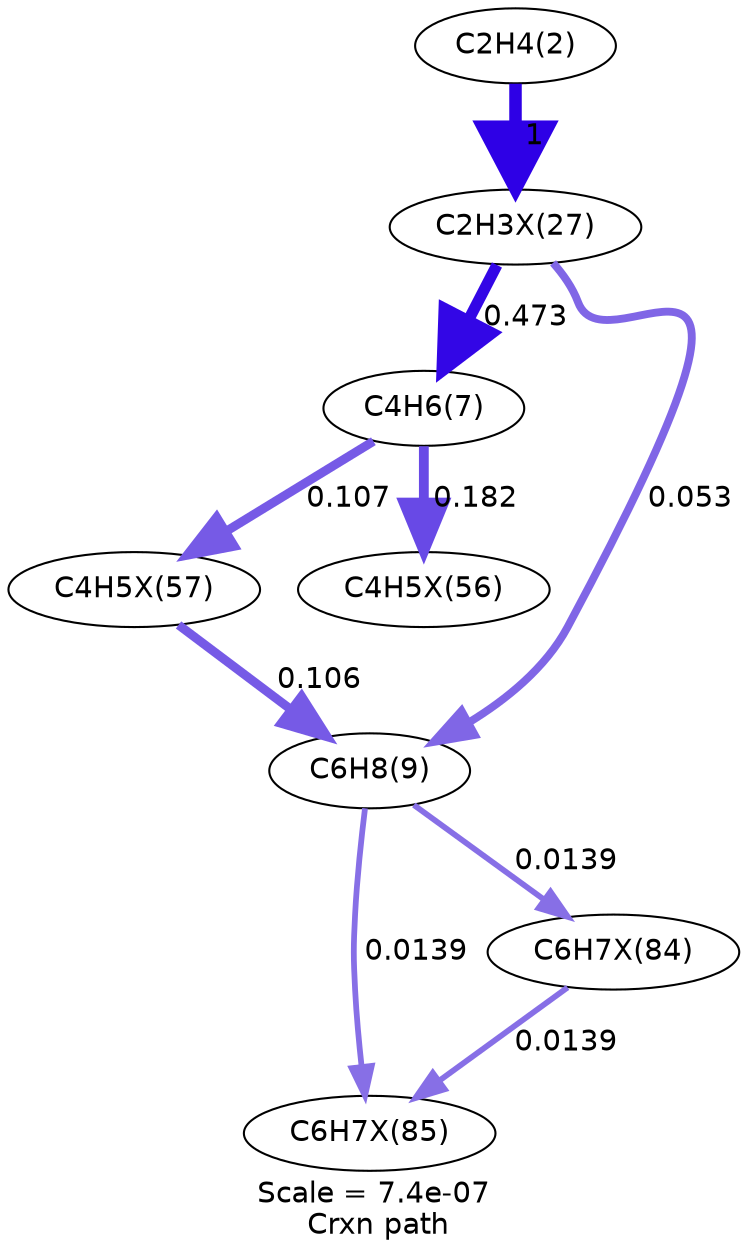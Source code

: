 digraph reaction_paths {
center=1;
s5 -> s50[fontname="Helvetica", style="setlinewidth(6)", arrowsize=3, color="0.7, 1.5, 0.9"
, label=" 1"];
s50 -> s8[fontname="Helvetica", style="setlinewidth(5.43)", arrowsize=2.72, color="0.7, 0.973, 0.9"
, label=" 0.473"];
s50 -> s9[fontname="Helvetica", style="setlinewidth(3.78)", arrowsize=1.89, color="0.7, 0.553, 0.9"
, label=" 0.053"];
s8 -> s62[fontname="Helvetica", style="setlinewidth(4.31)", arrowsize=2.16, color="0.7, 0.607, 0.9"
, label=" 0.107"];
s8 -> s61[fontname="Helvetica", style="setlinewidth(4.71)", arrowsize=2.36, color="0.7, 0.682, 0.9"
, label=" 0.182"];
s62 -> s9[fontname="Helvetica", style="setlinewidth(4.31)", arrowsize=2.15, color="0.7, 0.606, 0.9"
, label=" 0.106"];
s9 -> s65[fontname="Helvetica", style="setlinewidth(2.77)", arrowsize=1.39, color="0.7, 0.514, 0.9"
, label=" 0.0139"];
s9 -> s64[fontname="Helvetica", style="setlinewidth(2.77)", arrowsize=1.39, color="0.7, 0.514, 0.9"
, label=" 0.0139"];
s64 -> s65[fontname="Helvetica", style="setlinewidth(2.77)", arrowsize=1.39, color="0.7, 0.514, 0.9"
, label=" 0.0139"];
s5 [ fontname="Helvetica", label="C2H4(2)"];
s8 [ fontname="Helvetica", label="C4H6(7)"];
s9 [ fontname="Helvetica", label="C6H8(9)"];
s50 [ fontname="Helvetica", label="C2H3X(27)"];
s61 [ fontname="Helvetica", label="C4H5X(56)"];
s62 [ fontname="Helvetica", label="C4H5X(57)"];
s64 [ fontname="Helvetica", label="C6H7X(84)"];
s65 [ fontname="Helvetica", label="C6H7X(85)"];
 label = "Scale = 7.4e-07\l Crxn path";
 fontname = "Helvetica";
}
